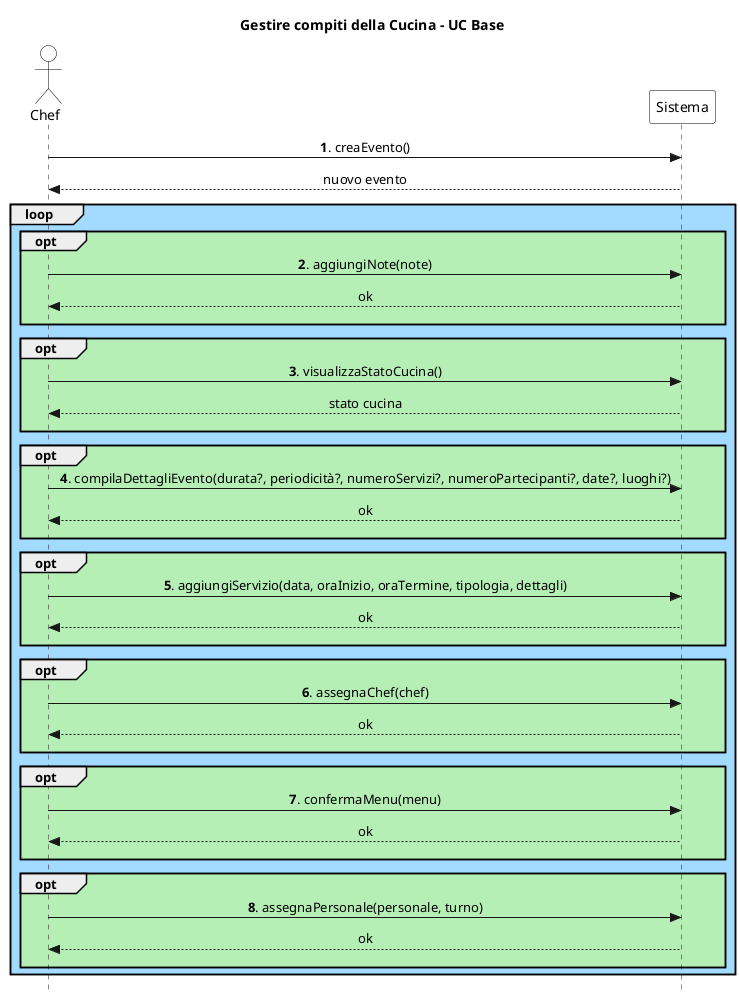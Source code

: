 @startuml
skinparam Style strictuml
skinparam SequenceMessageAlign center

skinparam sequence {
    ActorBorderColor Black
    ActorBackgroundColor White
    ParticipantBorderColor Black
    ParticipantBackgroundColor White
}

actor Chef
participant Sistema

title Gestire compiti della Cucina - UC Base

Chef -> Sistema: **1**. creaEvento()
return nuovo evento

loop #a3daff
    opt #b6efb6
        Chef -> Sistema: **2**. aggiungiNote(note)
        return ok
        ||10||
    end

    opt #b6efb6
        Chef -> Sistema: **3**. visualizzaStatoCucina()
        return stato cucina
        ||10||
    end

    opt #b6efb6
        Chef -> Sistema: **4**. compilaDettagliEvento(durata?, periodicità?, numeroServizi?, numeroPartecipanti?, date?, luoghi?)
        return ok
        ||10||
    end

    opt #b6efb6
        Chef -> Sistema: **5**. aggiungiServizio(data, oraInizio, oraTermine, tipologia, dettagli)
        return ok
        ||10||
    end

    opt #b6efb6
        Chef -> Sistema: **6**. assegnaChef(chef)
        return ok
        ||10||
    end

    opt #b6efb6
        Chef -> Sistema: **7**. confermaMenu(menu)
        return ok
        ||10||
    end

    opt #b6efb6
        Chef -> Sistema: **8**. assegnaPersonale(personale, turno)
        return ok
        ||10||
    end
end
@enduml